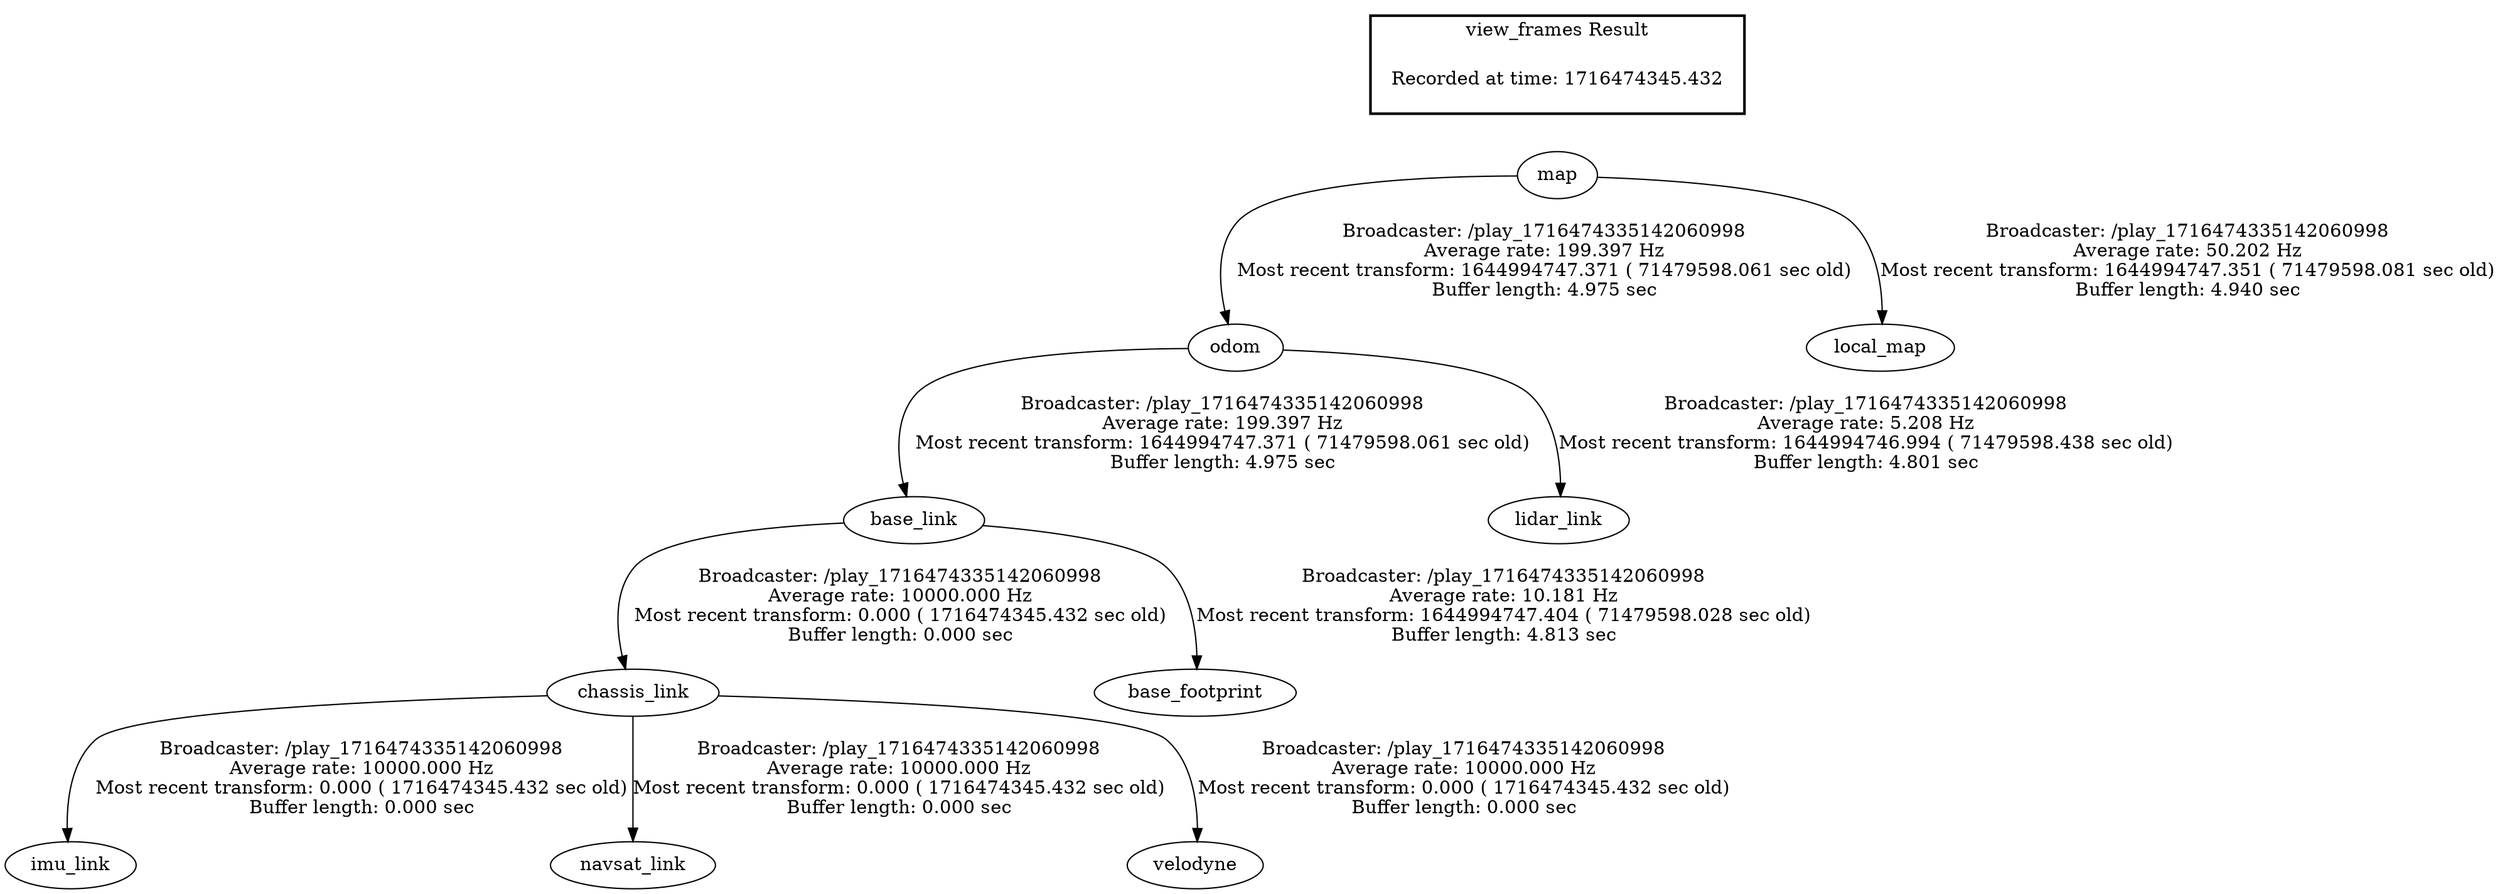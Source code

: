 digraph G {
"base_link" -> "chassis_link"[label="Broadcaster: /play_1716474335142060998\nAverage rate: 10000.000 Hz\nMost recent transform: 0.000 ( 1716474345.432 sec old)\nBuffer length: 0.000 sec\n"];
"odom" -> "base_link"[label="Broadcaster: /play_1716474335142060998\nAverage rate: 199.397 Hz\nMost recent transform: 1644994747.371 ( 71479598.061 sec old)\nBuffer length: 4.975 sec\n"];
"chassis_link" -> "imu_link"[label="Broadcaster: /play_1716474335142060998\nAverage rate: 10000.000 Hz\nMost recent transform: 0.000 ( 1716474345.432 sec old)\nBuffer length: 0.000 sec\n"];
"chassis_link" -> "navsat_link"[label="Broadcaster: /play_1716474335142060998\nAverage rate: 10000.000 Hz\nMost recent transform: 0.000 ( 1716474345.432 sec old)\nBuffer length: 0.000 sec\n"];
"chassis_link" -> "velodyne"[label="Broadcaster: /play_1716474335142060998\nAverage rate: 10000.000 Hz\nMost recent transform: 0.000 ( 1716474345.432 sec old)\nBuffer length: 0.000 sec\n"];
"map" -> "odom"[label="Broadcaster: /play_1716474335142060998\nAverage rate: 199.397 Hz\nMost recent transform: 1644994747.371 ( 71479598.061 sec old)\nBuffer length: 4.975 sec\n"];
"map" -> "local_map"[label="Broadcaster: /play_1716474335142060998\nAverage rate: 50.202 Hz\nMost recent transform: 1644994747.351 ( 71479598.081 sec old)\nBuffer length: 4.940 sec\n"];
"base_link" -> "base_footprint"[label="Broadcaster: /play_1716474335142060998\nAverage rate: 10.181 Hz\nMost recent transform: 1644994747.404 ( 71479598.028 sec old)\nBuffer length: 4.813 sec\n"];
"odom" -> "lidar_link"[label="Broadcaster: /play_1716474335142060998\nAverage rate: 5.208 Hz\nMost recent transform: 1644994746.994 ( 71479598.438 sec old)\nBuffer length: 4.801 sec\n"];
edge [style=invis];
 subgraph cluster_legend { style=bold; color=black; label ="view_frames Result";
"Recorded at time: 1716474345.432"[ shape=plaintext ] ;
 }->"map";
}